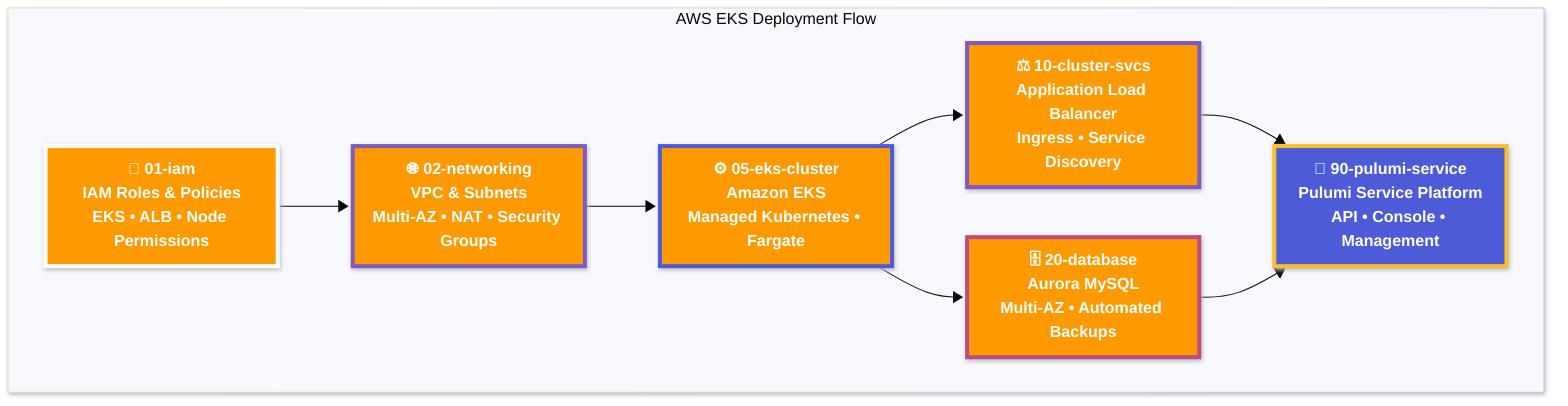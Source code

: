 ---
config:
  look: neo
  theme: base
---
graph TD
    classDef awsInfra fill:#FF9900,stroke:#FFFFFF,stroke-width:4px,color:#FFFFFF,font-weight:bold
    classDef awsCompute fill:#FF9900,stroke:#4d5bd9,stroke-width:4px,color:#FFFFFF,font-weight:bold
    classDef awsNetwork fill:#FF9900,stroke:#805ac3,stroke-width:4px,color:#FFFFFF,font-weight:bold
    classDef awsStorage fill:#FF9900,stroke:#bd4c85,stroke-width:4px,color:#FFFFFF,font-weight:bold
    classDef pulumiService fill:#4d5bd9,stroke:#f7bf2a,stroke-width:4px,color:#FFFFFF,font-weight:bold
    
    subgraph FLOW["AWS EKS Deployment Flow"]
        IAM["🔐 01-iam<br/>IAM Roles & Policies<br/>EKS • ALB • Node Permissions"]:::awsInfra
        NET["🌐 02-networking<br/>VPC & Subnets<br/>Multi-AZ • NAT • Security Groups"]:::awsNetwork
        EKS["⚙️ 05-eks-cluster<br/>Amazon EKS<br/>Managed Kubernetes • Fargate"]:::awsCompute
        SVC["⚖️ 10-cluster-svcs<br/>Application Load Balancer<br/>Ingress • Service Discovery"]:::awsNetwork
        DB["🗄️ 20-database<br/>Aurora MySQL<br/>Multi-AZ • Automated Backups"]:::awsStorage
        PULUMI["🚀 90-pulumi-service<br/>Pulumi Service Platform<br/>API • Console • Management"]:::pulumiService
    end
    
    IAM --> NET
    NET --> EKS
    EKS --> SVC
    EKS --> DB
    SVC --> PULUMI
    DB --> PULUMI